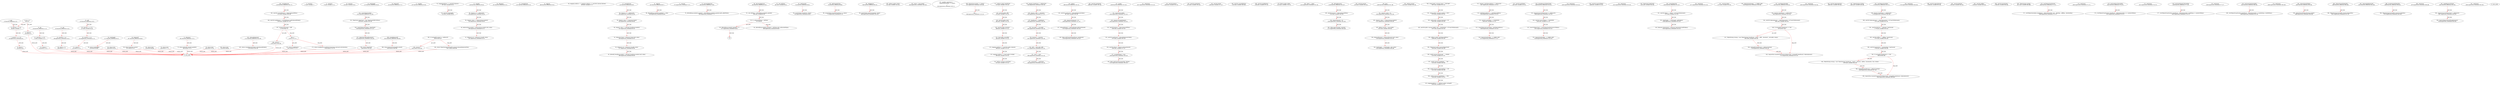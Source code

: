 digraph  {
12 [label="2_ mul\n12-function_definition-3-10", type_label=function_definition];
29 [label="3_ if_a == 0\n29-if-4-6", type_label=if];
34 [label="4_ return 0;\n34-return-5-5", type_label=return];
36 [label="6_ uint256 c = a * b;\n36-new_variable-7-7", type_label=new_variable];
37 [label="6_ uint256 c\n37-new_variable-7-7", type_label=new_variable];
44 [label="7_ assert(c / a == b);\n44-expression_statement-8-8", type_label=expression_statement];
53 [label="8_ return c;\n53-return-9-9", type_label=return];
55 [label="10_ div\n55-function_definition-11-14", type_label=function_definition];
72 [label="11_ uint256 c = a / b;\n72-new_variable-12-12", type_label=new_variable];
73 [label="11_ uint256 c\n73-new_variable-12-12", type_label=new_variable];
80 [label="12_ return c;\n80-return-13-13", type_label=return];
82 [label="14_ sub\n82-function_definition-15-18", type_label=function_definition];
99 [label="15_ assert(b <= a);\n99-expression_statement-16-16", type_label=expression_statement];
106 [label="16_ return a - b;\n106-return-17-17", type_label=return];
110 [label="18_ add\n110-function_definition-19-23", type_label=function_definition];
127 [label="19_ uint256 c = a + b;\n127-new_variable-20-20", type_label=new_variable];
128 [label="19_ uint256 c\n128-new_variable-20-20", type_label=new_variable];
135 [label="20_ assert(c >= a);\n135-expression_statement-21-21", type_label=expression_statement];
142 [label="21_ return c;\n142-return-22-22", type_label=return];
147 [label="25_ totalSupply\n147-function_definition-26-26", type_label=function_definition];
155 [label="26_ balanceOf\n155-function_definition-27-27", type_label=function_definition];
167 [label="27_ transfer\n167-function_definition-28-28", type_label=function_definition];
207 [label="32_ mapping(address => uint256) balances;\n207-new_variable-33-33", type_label=new_variable];
213 [label="33_ uint256 totalSupply_;\n213-new_variable-34-34", type_label=new_variable];
217 [label="34_ totalSupply\n217-function_definition-35-37", type_label=function_definition];
226 [label="35_ return totalSupply_;\n226-return-36-36", type_label=return];
228 [label="37_ transfer\n228-function_definition-38-45", type_label=function_definition];
244 [label="38_ require(_to != address(0));\n244-expression_statement-39-39", type_label=expression_statement];
253 [label="39_ require(_value <= balances[msg.sender]);\n253-expression_statement-40-40", type_label=expression_statement];
264 [label="40_ balances[msg.sender] = balances[msg.sender].sub(_value);\n264-expression_statement-41-41", type_label=expression_statement];
281 [label="41_ balances[_to] = balances[_to].add(_value);\n281-expression_statement-42-42", type_label=expression_statement];
304 [label="43_ return true;\n304-return-44-44", type_label=return];
307 [label="45_ balanceOf\n307-function_definition-46-48", type_label=function_definition];
321 [label="46_ return balances[_owner];\n321-return-47-47", type_label=return];
331 [label="50_ allowance\n331-function_definition-51-51", type_label=function_definition];
347 [label="51_ transferFrom\n347-function_definition-52-52", type_label=function_definition];
366 [label="52_ approve\n366-function_definition-53-53", type_label=function_definition];
404 [label="56_ mapping (address => mapping (address => uint256)) internal allowed;\n404-new_variable-57-57", type_label=new_variable];
413 [label="57_ transferFrom\n413-function_definition-58-67", type_label=function_definition];
433 [label="58_ require(_to != address(0));\n433-expression_statement-59-59", type_label=expression_statement];
442 [label="59_ require(_value <= balances[_from]);\n442-expression_statement-60-60", type_label=expression_statement];
451 [label="60_ require(_value <= allowed[_from][msg.sender]);\n451-expression_statement-61-61", type_label=expression_statement];
464 [label="61_ balances[_from] = balances[_from].sub(_value);\n464-expression_statement-62-62", type_label=expression_statement];
477 [label="62_ balances[_to] = balances[_to].add(_value);\n477-expression_statement-63-63", type_label=expression_statement];
490 [label="63_ allowed[_from][msg.sender] = allowed[_from][msg.sender].sub(_value);\n490-expression_statement-64-64", type_label=expression_statement];
519 [label="65_ return true;\n519-return-66-66", type_label=return];
522 [label="67_ approve\n522-function_definition-68-72", type_label=function_definition];
538 [label="68_ allowed[msg.sender][_spender] = _value;\n538-expression_statement-69-69", type_label=expression_statement];
558 [label="70_ return true;\n558-return-71-71", type_label=return];
561 [label="72_ allowance\n561-function_definition-73-75", type_label=function_definition];
572 [label="72_ constant\n572-expression_statement-73-73", type_label=expression_statement];
580 [label="73_ return allowed[_owner][_spender];\n580-return-74-74", type_label=return];
586 [label="75_ increaseApproval\n586-function_definition-76-80", type_label=function_definition];
603 [label="76_ allowed[msg.sender][_spender] = allowed[msg.sender][_spender].add(_addedValue);\n603-expression_statement-77-77", type_label=expression_statement];
640 [label="78_ return true;\n640-return-79-79", type_label=return];
643 [label="80_ decreaseApproval\n643-function_definition-81-90", type_label=function_definition];
660 [label="81_ uint oldValue = allowed[msg.sender][_spender];\n660-new_variable-82-82", type_label=new_variable];
661 [label="81_ uint oldValue\n661-new_variable-82-82", type_label=new_variable];
672 [label="82_ if__subtractedValue > oldValue\n672-if-83-87", type_label=if];
677 [label="83_ allowed[msg.sender][_spender] = 0;\n677-expression_statement-84-84", type_label=expression_statement];
688 [label="85_ allowed[msg.sender][_spender] = oldValue.sub(_subtractedValue);\n688-expression_statement-86-86", type_label=expression_statement];
719 [label="88_ return true;\n719-return-89-89", type_label=return];
725 [label="92_ safeTransfer\n725-function_definition-93-95", type_label=function_definition];
742 [label="93_ assert(token.transfer(to, value));\n742-expression_statement-94-94", type_label=expression_statement];
754 [label="95_ safeTransferFrom\n754-function_definition-96-98", type_label=function_definition];
775 [label="96_ assert(token.transferFrom(from, to, value));\n775-expression_statement-97-97", type_label=expression_statement];
789 [label="98_ safeApprove\n789-function_definition-99-101", type_label=function_definition];
806 [label="99_ assert(token.approve(spender, value));\n806-expression_statement-100-100", type_label=expression_statement];
821 [label="103_ address public owner;\n821-new_variable-104-104", type_label=new_variable];
828 [label="105_ owner = msg.sender;\n828-expression_statement-106-106", type_label=expression_statement];
834 [label="107_ modifier onlyOwner {\n        require(msg.sender == owner);\n        _;\n    }\n834-expression_statement-108-111", type_label=expression_statement];
837 [label="108_ require(msg.sender == owner);\n837-expression_statement-109-109", type_label=expression_statement];
846 [label="109_ _;\n846-expression_statement-110-110", type_label=expression_statement];
873 [label="117_ address public beneficiary;\n873-new_variable-118-118", type_label=new_variable];
878 [label="118_ uint256 public cliff;\n878-new_variable-119-119", type_label=new_variable];
883 [label="119_ uint256 public start;\n883-new_variable-120-120", type_label=new_variable];
888 [label="120_ uint256 public duration;\n888-new_variable-121-121", type_label=new_variable];
893 [label="121_ bool public revocable;\n893-new_variable-122-122", type_label=new_variable];
898 [label="122_ mapping (address => uint256) public released;\n898-new_variable-123-123", type_label=new_variable];
905 [label="123_ mapping (address => bool) public revoked;\n905-new_variable-124-124", type_label=new_variable];
912 [label="124_ address internal ownerShip;\n912-new_variable-125-125", type_label=new_variable];
943 [label="135_ require(_beneficiary != address(0));\n943-expression_statement-136-136", type_label=expression_statement];
952 [label="136_ require(_cliff <= _duration);\n952-expression_statement-137-137", type_label=expression_statement];
959 [label="137_ beneficiary = _beneficiary;\n959-expression_statement-138-138", type_label=expression_statement];
963 [label="138_ revocable = _revocable;\n963-expression_statement-139-139", type_label=expression_statement];
967 [label="139_ duration = _duration;\n967-expression_statement-140-140", type_label=expression_statement];
971 [label="140_ cliff = _start.add(_cliff);\n971-expression_statement-141-141", type_label=expression_statement];
980 [label="141_ start = _start;\n980-expression_statement-142-142", type_label=expression_statement];
984 [label="142_ ownerShip = _realOwner;\n984-expression_statement-143-143", type_label=expression_statement];
988 [label="144_ release\n988-function_definition-145-151", type_label=function_definition];
997 [label="145_ uint256 unreleased = releasableAmount(token);\n997-new_variable-146-146", type_label=new_variable];
998 [label="145_ uint256 unreleased\n998-new_variable-146-146", type_label=new_variable];
1006 [label="146_ require(unreleased > 0);\n1006-expression_statement-147-147", type_label=expression_statement];
1013 [label="147_ released[token] = released[token].add(unreleased);\n1013-expression_statement-148-148", type_label=expression_statement];
1026 [label="148_ token.safeTransfer(beneficiary, unreleased);\n1026-expression_statement-149-149", type_label=expression_statement];
1039 [label="151_ revoke\n1039-function_definition-152-161", type_label=function_definition];
1047 [label="151_ onlyOwner\n1047-expression_statement-152-152", type_label=expression_statement];
1050 [label="152_ require(revocable);\n1050-expression_statement-153-153", type_label=expression_statement];
1055 [label="153_ require(!revoked[token]);\n1055-expression_statement-154-154", type_label=expression_statement];
1063 [label="154_ uint256 balance = token.balanceOf(this);\n1063-new_variable-155-155", type_label=new_variable];
1064 [label="154_ uint256 balance\n1064-new_variable-155-155", type_label=new_variable];
1074 [label="155_ uint256 unreleased = releasableAmount(token);\n1074-new_variable-156-156", type_label=new_variable];
1075 [label="155_ uint256 unreleased\n1075-new_variable-156-156", type_label=new_variable];
1083 [label="156_ uint256 refund = balance.sub(unreleased);\n1083-new_variable-157-157", type_label=new_variable];
1084 [label="156_ uint256 refund\n1084-new_variable-157-157", type_label=new_variable];
1094 [label="157_ revoked[token] = true;\n1094-expression_statement-158-158", type_label=expression_statement];
1101 [label="158_ token.safeTransfer(ownerShip, refund);\n1101-expression_statement-159-159", type_label=expression_statement];
1112 [label="161_ releasableAmount\n1112-function_definition-162-164", type_label=function_definition];
1126 [label="162_ return vestedAmount(token).sub(released[token]);\n1126-return-163-163", type_label=return];
1138 [label="164_ vestedAmount\n1138-function_definition-165-175", type_label=function_definition];
1152 [label="165_ uint256 currentBalance = token.balanceOf(this);\n1152-new_variable-166-166", type_label=new_variable];
1153 [label="165_ uint256 currentBalance\n1153-new_variable-166-166", type_label=new_variable];
1163 [label="166_ uint256 totalBalance = currentBalance.add(released[token]);\n1163-new_variable-167-167", type_label=new_variable];
1164 [label="166_ uint256 totalBalance\n1164-new_variable-167-167", type_label=new_variable];
1176 [label="167_ if_block.timestamp < cliff\n1176-if-168-174", type_label=if];
1183 [label="168_ return 0;\n1183-return-169-169", type_label=return];
1185 [label="169_ if\n1185-if-170-174", type_label=if];
1201 [label="170_ return totalBalance;\n1201-return-171-171", type_label=return];
1204 [label="172_ return totalBalance.mul(block.timestamp.sub(start)).div(duration);\n1204-return-173-173", type_label=return];
1232 [label="178_ ERC20 public token;\n1232-new_variable-179-179", type_label=new_variable];
1245 [label="180_ token = _token;\n1245-expression_statement-181-181", type_label=expression_statement];
1249 [label="182_ fillUpAllowance\n1249-function_definition-183-187", type_label=function_definition];
1253 [label="183_ uint256 amount = token.balanceOf(this);\n1253-new_variable-184-184", type_label=new_variable];
1254 [label="183_ uint256 amount\n1254-new_variable-184-184", type_label=new_variable];
1264 [label="184_ require(amount > 0);\n1264-expression_statement-185-185", type_label=expression_statement];
1271 [label="185_ token.approve(token, amount);\n1271-expression_statement-186-186", type_label=expression_statement];
1296 [label="190_ burn\n1296-function_definition-191-198", type_label=function_definition];
1304 [label="191_ require(_value > 0);\n1304-expression_statement-192-192", type_label=expression_statement];
1311 [label="192_ require(_value <= balances[msg.sender]);\n1311-expression_statement-193-193", type_label=expression_statement];
1322 [label="193_ address burner = msg.sender;\n1322-new_variable-194-194", type_label=new_variable];
1323 [label="193_ address burner\n1323-new_variable-194-194", type_label=new_variable];
1330 [label="194_ balances[burner] = balances[burner].sub(_value);\n1330-expression_statement-195-195", type_label=expression_statement];
1343 [label="195_ totalSupply_ = totalSupply_.sub(_value);\n1343-expression_statement-196-196", type_label=expression_statement];
1367 [label="200_ string public constant name = \"ZETCAB\";\n1367-new_variable-201-201", type_label=new_variable];
1374 [label="201_ string public constant symbol = \"ZTC\";\n1374-new_variable-202-202", type_label=new_variable];
1381 [label="202_ uint8 public constant decimals = 18;\n1381-new_variable-203-203", type_label=new_variable];
1387 [label="203_ uint256 public constant HARD_CAP = 2500000000 * 10**uint256(decimals);\n1387-new_variable-204-204", type_label=new_variable];
1399 [label="204_ address public saleTokensAddress;\n1399-new_variable-205-205", type_label=new_variable];
1404 [label="205_ TokenVault public reserveTokensVault;\n1404-new_variable-206-206", type_label=new_variable];
1410 [label="206_ uint64 internal daySecond     = 86400;\n1410-new_variable-207-207", type_label=new_variable];
1416 [label="207_ uint64 internal lock90Days    = 90;\n1416-new_variable-208-208", type_label=new_variable];
1422 [label="208_ uint64 internal unlock100Days = 100;\n1422-new_variable-209-209", type_label=new_variable];
1428 [label="209_ uint64 internal lock365Days   = 365;\n1428-new_variable-210-210", type_label=new_variable];
1434 [label="210_ mapping(address => address) public vestingOf;\n1434-new_variable-211-211", type_label=new_variable];
1447 [label="212_ require(_saleTokensAddress != address(0));\n1447-expression_statement-213-213", type_label=expression_statement];
1456 [label="213_ saleTokensAddress = _saleTokensAddress;\n1456-expression_statement-214-214", type_label=expression_statement];
1460 [label="214_ uint256 saleTokens = 1750000000;\n1460-new_variable-215-215", type_label=new_variable];
1461 [label="214_ uint256 saleTokens\n1461-new_variable-215-215", type_label=new_variable];
1466 [label="215_ createTokensInt(saleTokens, saleTokensAddress);\n1466-expression_statement-216-216", type_label=expression_statement];
1473 [label="216_ require(totalSupply_ <= HARD_CAP);\n1473-expression_statement-217-217", type_label=expression_statement];
1480 [label="218_ createReserveTokensVault\n1480-function_definition-219-224", type_label=function_definition];
1483 [label="218_ onlyOwner\n1483-expression_statement-219-219", type_label=expression_statement];
1486 [label="219_ require(reserveTokensVault == address(0));\n1486-expression_statement-220-220", type_label=expression_statement];
1495 [label="220_ uint256 reserveTokens = 750000000;\n1495-new_variable-221-221", type_label=new_variable];
1496 [label="220_ uint256 reserveTokens\n1496-new_variable-221-221", type_label=new_variable];
1501 [label="221_ reserveTokensVault = createTokenVaultInt(reserveTokens);\n1501-expression_statement-222-222", type_label=expression_statement];
1508 [label="222_ require(totalSupply_ <= HARD_CAP);\n1508-expression_statement-223-223", type_label=expression_statement];
1515 [label="224_ createTokenVaultInt\n1515-function_definition-225-230", type_label=function_definition];
1522 [label="224_ onlyOwner\n1522-expression_statement-225-225", type_label=expression_statement];
1530 [label="225_ TokenVault tokenVault = new TokenVault(ERC20(this));\n1530-new_variable-226-226", type_label=new_variable];
1531 [label="225_ TokenVault tokenVault\n1531-new_variable-226-226", type_label=new_variable];
1546 [label="226_ createTokensInt(tokens, tokenVault);\n1546-expression_statement-227-227", type_label=expression_statement];
1553 [label="227_ tokenVault.fillUpAllowance();\n1553-expression_statement-228-228", type_label=expression_statement];
1558 [label="228_ return tokenVault;\n1558-return-229-229", type_label=return];
1560 [label="230_ createTokensInt\n1560-function_definition-231-237", type_label=function_definition];
1571 [label="230_ onlyOwner\n1571-expression_statement-231-231", type_label=expression_statement];
1574 [label="231_ uint256 tokens = _tokens * 10**uint256(decimals);\n1574-new_variable-232-232", type_label=new_variable];
1575 [label="231_ uint256 tokens\n1575-new_variable-232-232", type_label=new_variable];
1586 [label="232_ totalSupply_ = totalSupply_.add(tokens);\n1586-expression_statement-233-233", type_label=expression_statement];
1595 [label="233_ balances[_destination] = balances[_destination].add(tokens);\n1595-expression_statement-234-234", type_label=expression_statement];
1616 [label="235_ require(totalSupply_ <= HARD_CAP);\n1616-expression_statement-236-236", type_label=expression_statement];
1623 [label="237_ vestTokensDetailInt\n1623-function_definition-238-252", type_label=function_definition];
1650 [label="243_ onlyOwner\n1650-expression_statement-244-244", type_label=expression_statement];
1653 [label="244_ require(_beneficiary != address(0));\n1653-expression_statement-245-245", type_label=expression_statement];
1662 [label="245_ uint256 tokensAmount = _tokensAmountInt * 10**uint256(decimals);\n1662-new_variable-246-246", type_label=new_variable];
1663 [label="245_ uint256 tokensAmount\n1663-new_variable-246-246", type_label=new_variable];
1674 [label="246_ if_vestingOf[_beneficiary] == 0x0\n1674-if-247-250", type_label=if];
1681 [label="247_ TokenVesting vesting = new TokenVesting(_beneficiary, _startS, _cliffS, _durationS, _revocable, owner);\n1681-new_variable-248-248", type_label=new_variable];
1682 [label="247_ TokenVesting vesting\n1682-new_variable-248-248", type_label=new_variable];
1704 [label="248_ vestingOf[_beneficiary] = address(vesting);\n1704-expression_statement-249-249", type_label=expression_statement];
1712 [label="250_ require(this.transferFrom(reserveTokensVault, vestingOf[_beneficiary], tokensAmount));\n1712-expression_statement-251-251", type_label=expression_statement];
1728 [label="252_ vestTokensStartAtInt\n1728-function_definition-253-270", type_label=function_definition];
1755 [label="258_ onlyOwner\n1755-expression_statement-259-259", type_label=expression_statement];
1758 [label="259_ require(_beneficiary != address(0));\n1758-expression_statement-260-260", type_label=expression_statement];
1767 [label="260_ uint256 tokensAmount = _tokensAmountInt * 10**uint256(decimals);\n1767-new_variable-261-261", type_label=new_variable];
1768 [label="260_ uint256 tokensAmount\n1768-new_variable-261-261", type_label=new_variable];
1779 [label="261_ uint256 afterSec = _afterDay * daySecond;\n1779-new_variable-262-262", type_label=new_variable];
1780 [label="261_ uint256 afterSec\n1780-new_variable-262-262", type_label=new_variable];
1787 [label="262_ uint256 cliffSec = _cliffDay * daySecond;\n1787-new_variable-263-263", type_label=new_variable];
1788 [label="262_ uint256 cliffSec\n1788-new_variable-263-263", type_label=new_variable];
1795 [label="263_ uint256 durationSec = _durationDay * daySecond;\n1795-new_variable-264-264", type_label=new_variable];
1796 [label="263_ uint256 durationSec\n1796-new_variable-264-264", type_label=new_variable];
1803 [label="264_ if_vestingOf[_beneficiary] == 0x0\n1803-if-265-268", type_label=if];
1810 [label="265_ TokenVesting vesting = new TokenVesting(_beneficiary, _startS + afterSec, cliffSec, durationSec, true, owner);\n1810-new_variable-266-266", type_label=new_variable];
1811 [label="265_ TokenVesting vesting\n1811-new_variable-266-266", type_label=new_variable];
1836 [label="266_ vestingOf[_beneficiary] = address(vesting);\n1836-expression_statement-267-267", type_label=expression_statement];
1844 [label="268_ require(this.transferFrom(reserveTokensVault, vestingOf[_beneficiary], tokensAmount));\n1844-expression_statement-269-269", type_label=expression_statement];
1860 [label="270_ vestTokensFromNowInt\n1860-function_definition-271-273", type_label=function_definition];
1883 [label="270_ onlyOwner\n1883-expression_statement-271-271", type_label=expression_statement];
1886 [label="271_ vestTokensStartAtInt(_beneficiary, _tokensAmountInt, now, _afterDay, _cliffDay, _durationDay);\n1886-expression_statement-272-272", type_label=expression_statement];
1901 [label="273_ vestCmdNow1PercentInt\n1901-function_definition-274-276", type_label=function_definition];
1912 [label="273_ onlyOwner\n1912-expression_statement-274-274", type_label=expression_statement];
1915 [label="274_ vestTokensFromNowInt(_beneficiary, _tokensAmountInt, 0, 0, unlock100Days);\n1915-expression_statement-275-275", type_label=expression_statement];
1928 [label="276_ vestCmd3Month1PercentInt\n1928-function_definition-277-279", type_label=function_definition];
1939 [label="276_ onlyOwner\n1939-expression_statement-277-277", type_label=expression_statement];
1942 [label="277_ vestTokensFromNowInt(_beneficiary, _tokensAmountInt, lock90Days, 0, unlock100Days);\n1942-expression_statement-278-278", type_label=expression_statement];
1955 [label="279_ vestCmd1YearInstantInt\n1955-function_definition-280-282", type_label=function_definition];
1966 [label="279_ onlyOwner\n1966-expression_statement-280-280", type_label=expression_statement];
1969 [label="280_ vestTokensFromNowInt(_beneficiary, _tokensAmountInt, 0, lock365Days, lock365Days);\n1969-expression_statement-281-281", type_label=expression_statement];
1982 [label="282_ releaseVestedTokens\n1982-function_definition-283-285", type_label=function_definition];
1986 [label="283_ releaseVestedTokensFor(msg.sender);\n1986-expression_statement-284-284", type_label=expression_statement];
1993 [label="285_ releaseVestedTokensFor\n1993-function_definition-286-288", type_label=function_definition];
2001 [label="286_ TokenVesting(vestingOf[_owner]).release(this);\n2001-expression_statement-287-287", type_label=expression_statement];
2013 [label="288_ lockedBalanceOf\n2013-function_definition-289-291", type_label=function_definition];
2026 [label="289_ return balances[vestingOf[_owner]];\n2026-return-290-290", type_label=return];
2032 [label="291_ releaseableBalanceOf\n2032-function_definition-292-298", type_label=function_definition];
2045 [label="292_ if_vestingOf[_owner] == address(0)\n2045-if-293-297", type_label=if];
2054 [label="293_ return 0;\n2054-return-294-294", type_label=return];
2057 [label="295_ return TokenVesting(vestingOf[_owner]).releasableAmount(this);\n2057-return-296-296", type_label=return];
2069 [label="298_ revokeVestedTokensFor\n2069-function_definition-299-301", type_label=function_definition];
2076 [label="298_ onlyOwner\n2076-expression_statement-299-299", type_label=expression_statement];
2079 [label="299_ TokenVesting(vestingOf[_owner]).revoke(this);\n2079-expression_statement-300-300", type_label=expression_statement];
2091 [label="301_ makeReserveToVault\n2091-function_definition-302-305", type_label=function_definition];
2094 [label="301_ onlyOwner\n2094-expression_statement-302-302", type_label=expression_statement];
2097 [label="302_ require(reserveTokensVault != address(0));\n2097-expression_statement-303-303", type_label=expression_statement];
2106 [label="303_ reserveTokensVault.fillUpAllowance();\n2106-expression_statement-304-304", type_label=expression_statement];
1 [label="0_ start_node", type_label=start];
2 [label="0_ exit_node", type_label=exit];
703;
12 -> 36  [color=red, controlflow_type=next_line, edge_type=CFG_edge, key=0, label=next_line];
29 -> 34  [color=red, controlflow_type=pos_next, edge_type=CFG_edge, key=0, label=pos_next];
29 -> 36  [color=red, controlflow_type=neg_next, edge_type=CFG_edge, key=0, label=neg_next];
34 -> 2  [color=red, controlflow_type=return_exit, edge_type=CFG_edge, key=0, label=return_exit];
36 -> 44  [color=red, controlflow_type=next_line, edge_type=CFG_edge, key=0, label=next_line];
44 -> 53  [color=red, controlflow_type=next_line, edge_type=CFG_edge, key=0, label=next_line];
53 -> 2  [color=red, controlflow_type=return_exit, edge_type=CFG_edge, key=0, label=return_exit];
55 -> 72  [color=red, controlflow_type=next_line, edge_type=CFG_edge, key=0, label=next_line];
72 -> 80  [color=red, controlflow_type=next_line, edge_type=CFG_edge, key=0, label=next_line];
80 -> 2  [color=red, controlflow_type=return_exit, edge_type=CFG_edge, key=0, label=return_exit];
82 -> 99  [color=red, controlflow_type=next_line, edge_type=CFG_edge, key=0, label=next_line];
99 -> 106  [color=red, controlflow_type=next_line, edge_type=CFG_edge, key=0, label=next_line];
106 -> 2  [color=red, controlflow_type=return_exit, edge_type=CFG_edge, key=0, label=return_exit];
110 -> 127  [color=red, controlflow_type=next_line, edge_type=CFG_edge, key=0, label=next_line];
127 -> 135  [color=red, controlflow_type=next_line, edge_type=CFG_edge, key=0, label=next_line];
135 -> 142  [color=red, controlflow_type=next_line, edge_type=CFG_edge, key=0, label=next_line];
142 -> 2  [color=red, controlflow_type=return_exit, edge_type=CFG_edge, key=0, label=return_exit];
207 -> 213  [color=red, controlflow_type=next_line, edge_type=CFG_edge, key=0, label=next_line];
217 -> 226  [color=red, controlflow_type=next_line, edge_type=CFG_edge, key=0, label=next_line];
226 -> 2  [color=red, controlflow_type=return_exit, edge_type=CFG_edge, key=0, label=return_exit];
228 -> 244  [color=red, controlflow_type=next_line, edge_type=CFG_edge, key=0, label=next_line];
244 -> 253  [color=red, controlflow_type=next_line, edge_type=CFG_edge, key=0, label=next_line];
253 -> 264  [color=red, controlflow_type=next_line, edge_type=CFG_edge, key=0, label=next_line];
264 -> 281  [color=red, controlflow_type=next_line, edge_type=CFG_edge, key=0, label=next_line];
304 -> 2  [color=red, controlflow_type=return_exit, edge_type=CFG_edge, key=0, label=return_exit];
307 -> 321  [color=red, controlflow_type=next_line, edge_type=CFG_edge, key=0, label=next_line];
321 -> 2  [color=red, controlflow_type=return_exit, edge_type=CFG_edge, key=0, label=return_exit];
413 -> 433  [color=red, controlflow_type=next_line, edge_type=CFG_edge, key=0, label=next_line];
433 -> 442  [color=red, controlflow_type=next_line, edge_type=CFG_edge, key=0, label=next_line];
442 -> 451  [color=red, controlflow_type=next_line, edge_type=CFG_edge, key=0, label=next_line];
451 -> 464  [color=red, controlflow_type=next_line, edge_type=CFG_edge, key=0, label=next_line];
464 -> 477  [color=red, controlflow_type=next_line, edge_type=CFG_edge, key=0, label=next_line];
477 -> 490  [color=red, controlflow_type=next_line, edge_type=CFG_edge, key=0, label=next_line];
519 -> 2  [color=red, controlflow_type=return_exit, edge_type=CFG_edge, key=0, label=return_exit];
522 -> 538  [color=red, controlflow_type=next_line, edge_type=CFG_edge, key=0, label=next_line];
558 -> 2  [color=red, controlflow_type=return_exit, edge_type=CFG_edge, key=0, label=return_exit];
561 -> 580  [color=red, controlflow_type=next_line, edge_type=CFG_edge, key=0, label=next_line];
580 -> 2  [color=red, controlflow_type=return_exit, edge_type=CFG_edge, key=0, label=return_exit];
586 -> 603  [color=red, controlflow_type=next_line, edge_type=CFG_edge, key=0, label=next_line];
640 -> 2  [color=red, controlflow_type=return_exit, edge_type=CFG_edge, key=0, label=return_exit];
643 -> 660  [color=red, controlflow_type=next_line, edge_type=CFG_edge, key=0, label=next_line];
660 -> 672  [color=red, controlflow_type=next_line, edge_type=CFG_edge, key=0, label=next_line];
672 -> 677  [color=red, controlflow_type=pos_next, edge_type=CFG_edge, key=0, label=pos_next];
672 -> 688  [color=red, controlflow_type=neg_next, edge_type=CFG_edge, key=0, label=neg_next];
677 -> 703  [color=red, controlflow_type=next_line, edge_type=CFG_edge, key=0, label=next_line];
719 -> 2  [color=red, controlflow_type=return_exit, edge_type=CFG_edge, key=0, label=return_exit];
725 -> 742  [color=red, controlflow_type=next_line, edge_type=CFG_edge, key=0, label=next_line];
754 -> 775  [color=red, controlflow_type=next_line, edge_type=CFG_edge, key=0, label=next_line];
789 -> 806  [color=red, controlflow_type=next_line, edge_type=CFG_edge, key=0, label=next_line];
837 -> 846  [color=red, controlflow_type=next_line, edge_type=CFG_edge, key=0, label=next_line];
873 -> 878  [color=red, controlflow_type=next_line, edge_type=CFG_edge, key=0, label=next_line];
878 -> 883  [color=red, controlflow_type=next_line, edge_type=CFG_edge, key=0, label=next_line];
883 -> 888  [color=red, controlflow_type=next_line, edge_type=CFG_edge, key=0, label=next_line];
888 -> 893  [color=red, controlflow_type=next_line, edge_type=CFG_edge, key=0, label=next_line];
893 -> 898  [color=red, controlflow_type=next_line, edge_type=CFG_edge, key=0, label=next_line];
898 -> 905  [color=red, controlflow_type=next_line, edge_type=CFG_edge, key=0, label=next_line];
905 -> 912  [color=red, controlflow_type=next_line, edge_type=CFG_edge, key=0, label=next_line];
943 -> 952  [color=red, controlflow_type=next_line, edge_type=CFG_edge, key=0, label=next_line];
952 -> 959  [color=red, controlflow_type=next_line, edge_type=CFG_edge, key=0, label=next_line];
959 -> 963  [color=red, controlflow_type=next_line, edge_type=CFG_edge, key=0, label=next_line];
963 -> 967  [color=red, controlflow_type=next_line, edge_type=CFG_edge, key=0, label=next_line];
967 -> 971  [color=red, controlflow_type=next_line, edge_type=CFG_edge, key=0, label=next_line];
971 -> 980  [color=red, controlflow_type=next_line, edge_type=CFG_edge, key=0, label=next_line];
980 -> 984  [color=red, controlflow_type=next_line, edge_type=CFG_edge, key=0, label=next_line];
988 -> 997  [color=red, controlflow_type=next_line, edge_type=CFG_edge, key=0, label=next_line];
997 -> 1006  [color=red, controlflow_type=next_line, edge_type=CFG_edge, key=0, label=next_line];
1006 -> 1013  [color=red, controlflow_type=next_line, edge_type=CFG_edge, key=0, label=next_line];
1013 -> 1026  [color=red, controlflow_type=next_line, edge_type=CFG_edge, key=0, label=next_line];
1039 -> 1050  [color=red, controlflow_type=next_line, edge_type=CFG_edge, key=0, label=next_line];
1050 -> 1055  [color=red, controlflow_type=next_line, edge_type=CFG_edge, key=0, label=next_line];
1055 -> 1063  [color=red, controlflow_type=next_line, edge_type=CFG_edge, key=0, label=next_line];
1063 -> 1074  [color=red, controlflow_type=next_line, edge_type=CFG_edge, key=0, label=next_line];
1074 -> 1083  [color=red, controlflow_type=next_line, edge_type=CFG_edge, key=0, label=next_line];
1083 -> 1094  [color=red, controlflow_type=next_line, edge_type=CFG_edge, key=0, label=next_line];
1094 -> 1101  [color=red, controlflow_type=next_line, edge_type=CFG_edge, key=0, label=next_line];
1112 -> 1126  [color=red, controlflow_type=next_line, edge_type=CFG_edge, key=0, label=next_line];
1126 -> 2  [color=red, controlflow_type=return_exit, edge_type=CFG_edge, key=0, label=return_exit];
1138 -> 1152  [color=red, controlflow_type=next_line, edge_type=CFG_edge, key=0, label=next_line];
1152 -> 1163  [color=red, controlflow_type=next_line, edge_type=CFG_edge, key=0, label=next_line];
1163 -> 1176  [color=red, controlflow_type=next_line, edge_type=CFG_edge, key=0, label=next_line];
1176 -> 1183  [color=red, controlflow_type=pos_next, edge_type=CFG_edge, key=0, label=pos_next];
1176 -> 1185  [color=red, controlflow_type=neg_next, edge_type=CFG_edge, key=0, label=neg_next];
1183 -> 2  [color=red, controlflow_type=return_exit, edge_type=CFG_edge, key=0, label=return_exit];
1185 -> 1201  [color=red, controlflow_type=pos_next, edge_type=CFG_edge, key=0, label=pos_next];
1185 -> 1204  [color=red, controlflow_type=neg_next, edge_type=CFG_edge, key=0, label=neg_next];
1201 -> 2  [color=red, controlflow_type=return_exit, edge_type=CFG_edge, key=0, label=return_exit];
1204 -> 2  [color=red, controlflow_type=return_exit, edge_type=CFG_edge, key=0, label=return_exit];
1249 -> 1253  [color=red, controlflow_type=next_line, edge_type=CFG_edge, key=0, label=next_line];
1253 -> 1264  [color=red, controlflow_type=next_line, edge_type=CFG_edge, key=0, label=next_line];
1264 -> 1271  [color=red, controlflow_type=next_line, edge_type=CFG_edge, key=0, label=next_line];
1296 -> 1304  [color=red, controlflow_type=next_line, edge_type=CFG_edge, key=0, label=next_line];
1304 -> 1311  [color=red, controlflow_type=next_line, edge_type=CFG_edge, key=0, label=next_line];
1311 -> 1322  [color=red, controlflow_type=next_line, edge_type=CFG_edge, key=0, label=next_line];
1322 -> 1330  [color=red, controlflow_type=next_line, edge_type=CFG_edge, key=0, label=next_line];
1330 -> 1343  [color=red, controlflow_type=next_line, edge_type=CFG_edge, key=0, label=next_line];
1367 -> 1374  [color=red, controlflow_type=next_line, edge_type=CFG_edge, key=0, label=next_line];
1374 -> 1381  [color=red, controlflow_type=next_line, edge_type=CFG_edge, key=0, label=next_line];
1381 -> 1387  [color=red, controlflow_type=next_line, edge_type=CFG_edge, key=0, label=next_line];
1387 -> 1399  [color=red, controlflow_type=next_line, edge_type=CFG_edge, key=0, label=next_line];
1399 -> 1404  [color=red, controlflow_type=next_line, edge_type=CFG_edge, key=0, label=next_line];
1404 -> 1410  [color=red, controlflow_type=next_line, edge_type=CFG_edge, key=0, label=next_line];
1410 -> 1416  [color=red, controlflow_type=next_line, edge_type=CFG_edge, key=0, label=next_line];
1416 -> 1422  [color=red, controlflow_type=next_line, edge_type=CFG_edge, key=0, label=next_line];
1422 -> 1428  [color=red, controlflow_type=next_line, edge_type=CFG_edge, key=0, label=next_line];
1428 -> 1434  [color=red, controlflow_type=next_line, edge_type=CFG_edge, key=0, label=next_line];
1447 -> 1456  [color=red, controlflow_type=next_line, edge_type=CFG_edge, key=0, label=next_line];
1456 -> 1460  [color=red, controlflow_type=next_line, edge_type=CFG_edge, key=0, label=next_line];
1460 -> 1466  [color=red, controlflow_type=next_line, edge_type=CFG_edge, key=0, label=next_line];
1466 -> 1473  [color=red, controlflow_type=next_line, edge_type=CFG_edge, key=0, label=next_line];
1480 -> 1486  [color=red, controlflow_type=next_line, edge_type=CFG_edge, key=0, label=next_line];
1486 -> 1495  [color=red, controlflow_type=next_line, edge_type=CFG_edge, key=0, label=next_line];
1495 -> 1501  [color=red, controlflow_type=next_line, edge_type=CFG_edge, key=0, label=next_line];
1501 -> 1508  [color=red, controlflow_type=next_line, edge_type=CFG_edge, key=0, label=next_line];
1515 -> 1530  [color=red, controlflow_type=next_line, edge_type=CFG_edge, key=0, label=next_line];
1530 -> 1546  [color=red, controlflow_type=next_line, edge_type=CFG_edge, key=0, label=next_line];
1546 -> 1553  [color=red, controlflow_type=next_line, edge_type=CFG_edge, key=0, label=next_line];
1553 -> 1558  [color=red, controlflow_type=next_line, edge_type=CFG_edge, key=0, label=next_line];
1558 -> 2  [color=red, controlflow_type=return_exit, edge_type=CFG_edge, key=0, label=return_exit];
1560 -> 1574  [color=red, controlflow_type=next_line, edge_type=CFG_edge, key=0, label=next_line];
1574 -> 1586  [color=red, controlflow_type=next_line, edge_type=CFG_edge, key=0, label=next_line];
1586 -> 1595  [color=red, controlflow_type=next_line, edge_type=CFG_edge, key=0, label=next_line];
1623 -> 1653  [color=red, controlflow_type=next_line, edge_type=CFG_edge, key=0, label=next_line];
1653 -> 1662  [color=red, controlflow_type=next_line, edge_type=CFG_edge, key=0, label=next_line];
1662 -> 1674  [color=red, controlflow_type=next_line, edge_type=CFG_edge, key=0, label=next_line];
1674 -> 1681  [color=red, controlflow_type=pos_next, edge_type=CFG_edge, key=0, label=pos_next];
1674 -> 1712  [color=red, controlflow_type=neg_next, edge_type=CFG_edge, key=0, label=neg_next];
1681 -> 1704  [color=red, controlflow_type=next_line, edge_type=CFG_edge, key=0, label=next_line];
1704 -> 1712  [color=red, controlflow_type=next_line, edge_type=CFG_edge, key=0, label=next_line];
1728 -> 1758  [color=red, controlflow_type=next_line, edge_type=CFG_edge, key=0, label=next_line];
1758 -> 1767  [color=red, controlflow_type=next_line, edge_type=CFG_edge, key=0, label=next_line];
1767 -> 1779  [color=red, controlflow_type=next_line, edge_type=CFG_edge, key=0, label=next_line];
1779 -> 1787  [color=red, controlflow_type=next_line, edge_type=CFG_edge, key=0, label=next_line];
1787 -> 1795  [color=red, controlflow_type=next_line, edge_type=CFG_edge, key=0, label=next_line];
1795 -> 1803  [color=red, controlflow_type=next_line, edge_type=CFG_edge, key=0, label=next_line];
1803 -> 1810  [color=red, controlflow_type=pos_next, edge_type=CFG_edge, key=0, label=pos_next];
1803 -> 1844  [color=red, controlflow_type=neg_next, edge_type=CFG_edge, key=0, label=neg_next];
1810 -> 1836  [color=red, controlflow_type=next_line, edge_type=CFG_edge, key=0, label=next_line];
1836 -> 1844  [color=red, controlflow_type=next_line, edge_type=CFG_edge, key=0, label=next_line];
1860 -> 1886  [color=red, controlflow_type=next_line, edge_type=CFG_edge, key=0, label=next_line];
1901 -> 1915  [color=red, controlflow_type=next_line, edge_type=CFG_edge, key=0, label=next_line];
1928 -> 1942  [color=red, controlflow_type=next_line, edge_type=CFG_edge, key=0, label=next_line];
1955 -> 1969  [color=red, controlflow_type=next_line, edge_type=CFG_edge, key=0, label=next_line];
1982 -> 1986  [color=red, controlflow_type=next_line, edge_type=CFG_edge, key=0, label=next_line];
1993 -> 2001  [color=red, controlflow_type=next_line, edge_type=CFG_edge, key=0, label=next_line];
2013 -> 2026  [color=red, controlflow_type=next_line, edge_type=CFG_edge, key=0, label=next_line];
2026 -> 2  [color=red, controlflow_type=return_exit, edge_type=CFG_edge, key=0, label=return_exit];
2045 -> 2054  [color=red, controlflow_type=pos_next, edge_type=CFG_edge, key=0, label=pos_next];
2045 -> 2057  [color=red, controlflow_type=neg_next, edge_type=CFG_edge, key=0, label=neg_next];
2054 -> 2  [color=red, controlflow_type=return_exit, edge_type=CFG_edge, key=0, label=return_exit];
2057 -> 2  [color=red, controlflow_type=return_exit, edge_type=CFG_edge, key=0, label=return_exit];
2069 -> 2079  [color=red, controlflow_type=next_line, edge_type=CFG_edge, key=0, label=next_line];
2091 -> 2097  [color=red, controlflow_type=next_line, edge_type=CFG_edge, key=0, label=next_line];
2097 -> 2106  [color=red, controlflow_type=next_line, edge_type=CFG_edge, key=0, label=next_line];
}
